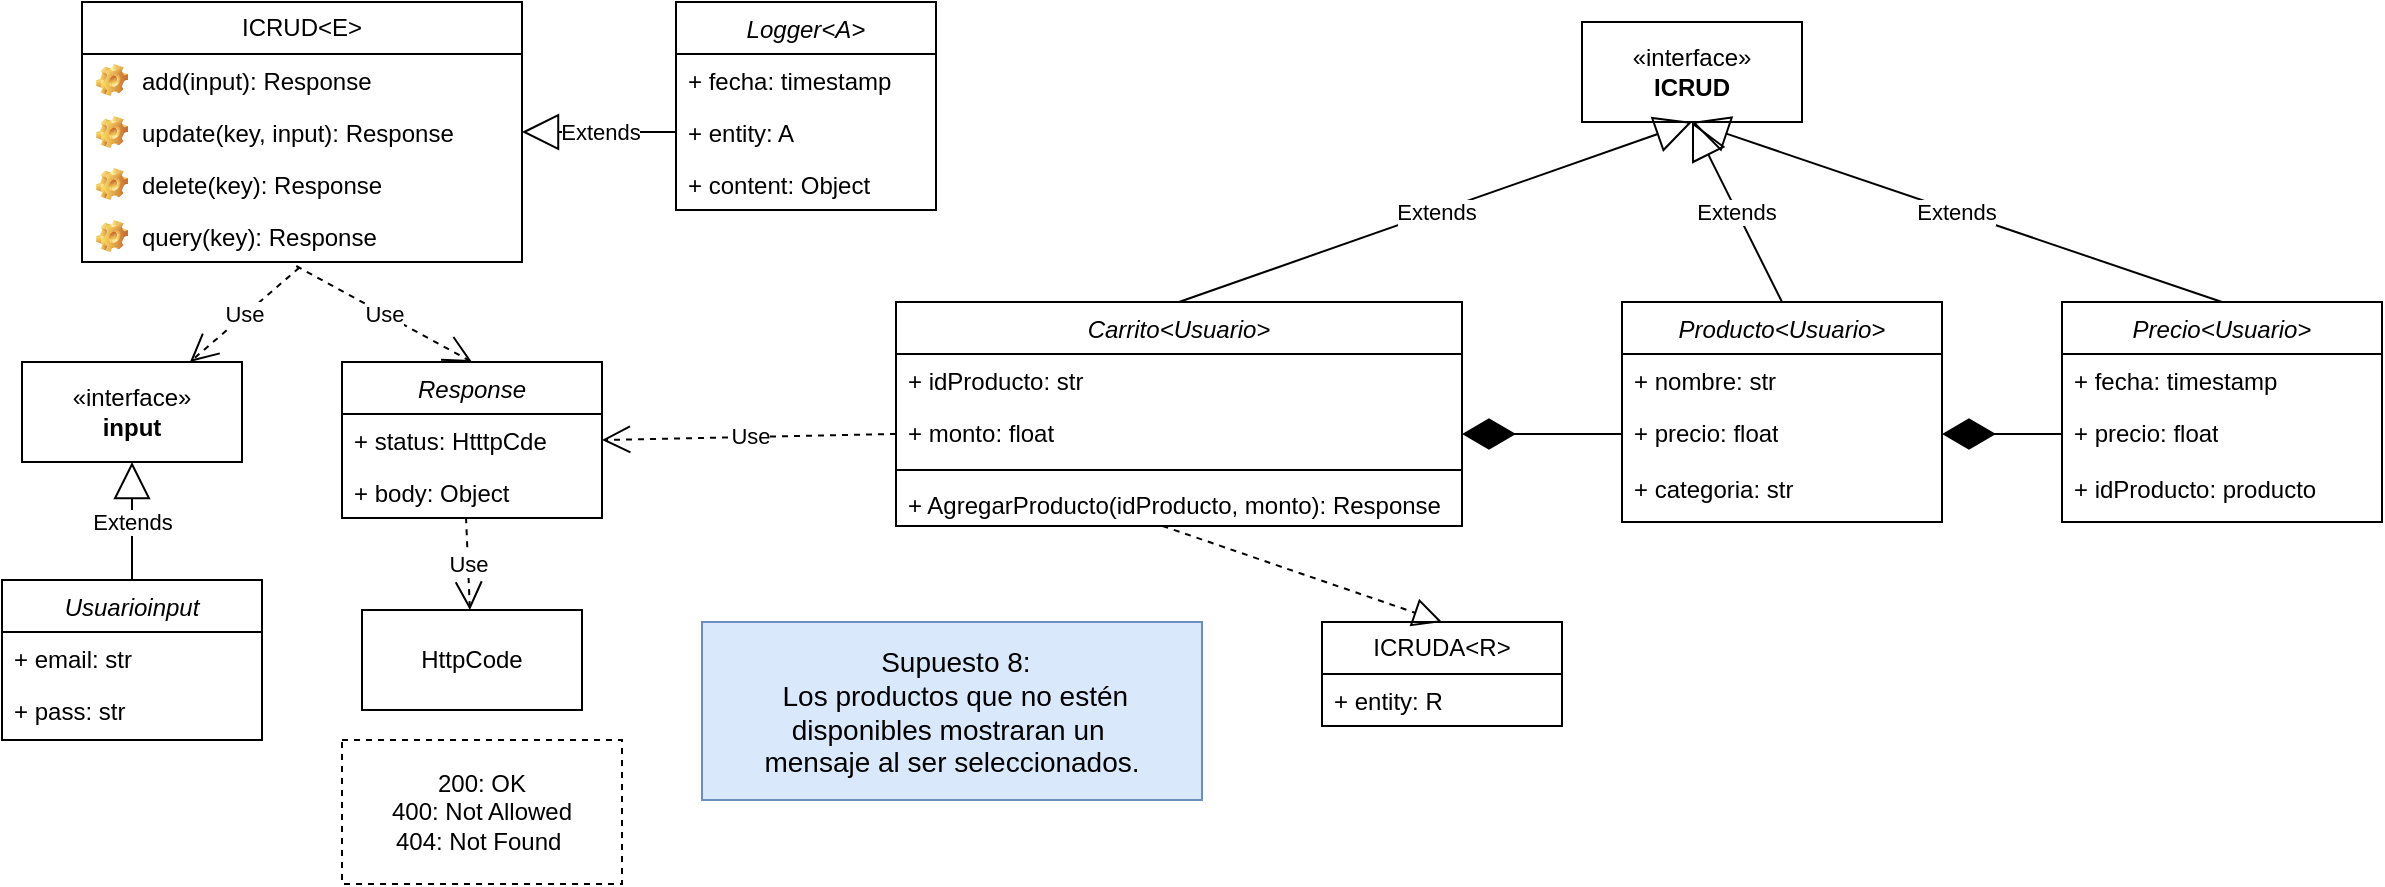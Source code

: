 <mxfile version="28.2.7">
  <diagram id="C5RBs43oDa-KdzZeNtuy" name="Page-1">
    <mxGraphModel dx="1410" dy="698" grid="1" gridSize="10" guides="1" tooltips="1" connect="1" arrows="1" fold="1" page="1" pageScale="1" pageWidth="827" pageHeight="1169" math="0" shadow="0">
      <root>
        <mxCell id="WIyWlLk6GJQsqaUBKTNV-0" />
        <mxCell id="WIyWlLk6GJQsqaUBKTNV-1" parent="WIyWlLk6GJQsqaUBKTNV-0" />
        <mxCell id="8u2RJ0Y1TXKXu-lExbZd-0" value="Carrito&lt;Usuario&gt;" style="swimlane;fontStyle=2;align=center;verticalAlign=top;childLayout=stackLayout;horizontal=1;startSize=26;horizontalStack=0;resizeParent=1;resizeLast=0;collapsible=1;marginBottom=0;rounded=0;shadow=0;strokeWidth=1;" vertex="1" parent="WIyWlLk6GJQsqaUBKTNV-1">
          <mxGeometry x="827" y="410" width="283" height="112" as="geometry">
            <mxRectangle x="230" y="140" width="160" height="26" as="alternateBounds" />
          </mxGeometry>
        </mxCell>
        <mxCell id="8u2RJ0Y1TXKXu-lExbZd-1" value="+ idProducto: str" style="text;strokeColor=none;fillColor=none;align=left;verticalAlign=top;spacingLeft=4;spacingRight=4;overflow=hidden;rotatable=0;points=[[0,0.5],[1,0.5]];portConstraint=eastwest;whiteSpace=wrap;html=1;" vertex="1" parent="8u2RJ0Y1TXKXu-lExbZd-0">
          <mxGeometry y="26" width="283" height="26" as="geometry" />
        </mxCell>
        <mxCell id="8u2RJ0Y1TXKXu-lExbZd-2" value="+ monto: float" style="text;strokeColor=none;fillColor=none;align=left;verticalAlign=top;spacingLeft=4;spacingRight=4;overflow=hidden;rotatable=0;points=[[0,0.5],[1,0.5]];portConstraint=eastwest;whiteSpace=wrap;html=1;" vertex="1" parent="8u2RJ0Y1TXKXu-lExbZd-0">
          <mxGeometry y="52" width="283" height="28" as="geometry" />
        </mxCell>
        <mxCell id="8u2RJ0Y1TXKXu-lExbZd-4" value="" style="line;html=1;strokeWidth=1;align=left;verticalAlign=middle;spacingTop=-1;spacingLeft=3;spacingRight=3;rotatable=0;labelPosition=right;points=[];portConstraint=eastwest;" vertex="1" parent="8u2RJ0Y1TXKXu-lExbZd-0">
          <mxGeometry y="80" width="283" height="8" as="geometry" />
        </mxCell>
        <mxCell id="8u2RJ0Y1TXKXu-lExbZd-5" value="+ AgregarProducto(idProducto, monto): Response" style="text;strokeColor=none;fillColor=none;align=left;verticalAlign=top;spacingLeft=4;spacingRight=4;overflow=hidden;rotatable=0;points=[[0,0.5],[1,0.5]];portConstraint=eastwest;whiteSpace=wrap;html=1;" vertex="1" parent="8u2RJ0Y1TXKXu-lExbZd-0">
          <mxGeometry y="88" width="283" height="24" as="geometry" />
        </mxCell>
        <mxCell id="8u2RJ0Y1TXKXu-lExbZd-6" value="ICRUD&amp;lt;E&amp;gt;" style="swimlane;fontStyle=0;childLayout=stackLayout;horizontal=1;startSize=26;fillColor=none;horizontalStack=0;resizeParent=1;resizeParentMax=0;resizeLast=0;collapsible=1;marginBottom=0;whiteSpace=wrap;html=1;" vertex="1" parent="WIyWlLk6GJQsqaUBKTNV-1">
          <mxGeometry x="420" y="260" width="220" height="130" as="geometry" />
        </mxCell>
        <mxCell id="8u2RJ0Y1TXKXu-lExbZd-7" value="add(input): Response" style="label;fontStyle=0;strokeColor=none;fillColor=none;align=left;verticalAlign=top;overflow=hidden;spacingLeft=28;spacingRight=4;rotatable=0;points=[[0,0.5],[1,0.5]];portConstraint=eastwest;imageWidth=16;imageHeight=16;whiteSpace=wrap;html=1;image=img/clipart/Gear_128x128.png" vertex="1" parent="8u2RJ0Y1TXKXu-lExbZd-6">
          <mxGeometry y="26" width="220" height="26" as="geometry" />
        </mxCell>
        <mxCell id="8u2RJ0Y1TXKXu-lExbZd-8" value="update(key, input): Response" style="label;fontStyle=0;strokeColor=none;fillColor=none;align=left;verticalAlign=top;overflow=hidden;spacingLeft=28;spacingRight=4;rotatable=0;points=[[0,0.5],[1,0.5]];portConstraint=eastwest;imageWidth=16;imageHeight=16;whiteSpace=wrap;html=1;image=img/clipart/Gear_128x128.png" vertex="1" parent="8u2RJ0Y1TXKXu-lExbZd-6">
          <mxGeometry y="52" width="220" height="26" as="geometry" />
        </mxCell>
        <mxCell id="8u2RJ0Y1TXKXu-lExbZd-9" value="delete(key): Response" style="label;fontStyle=0;strokeColor=none;fillColor=none;align=left;verticalAlign=top;overflow=hidden;spacingLeft=28;spacingRight=4;rotatable=0;points=[[0,0.5],[1,0.5]];portConstraint=eastwest;imageWidth=16;imageHeight=16;whiteSpace=wrap;html=1;image=img/clipart/Gear_128x128.png" vertex="1" parent="8u2RJ0Y1TXKXu-lExbZd-6">
          <mxGeometry y="78" width="220" height="26" as="geometry" />
        </mxCell>
        <mxCell id="8u2RJ0Y1TXKXu-lExbZd-10" value="query(key): Response" style="label;fontStyle=0;strokeColor=none;fillColor=none;align=left;verticalAlign=top;overflow=hidden;spacingLeft=28;spacingRight=4;rotatable=0;points=[[0,0.5],[1,0.5]];portConstraint=eastwest;imageWidth=16;imageHeight=16;whiteSpace=wrap;html=1;image=img/clipart/Gear_128x128.png" vertex="1" parent="8u2RJ0Y1TXKXu-lExbZd-6">
          <mxGeometry y="104" width="220" height="26" as="geometry" />
        </mxCell>
        <mxCell id="8u2RJ0Y1TXKXu-lExbZd-11" value="«interface»&lt;br&gt;&lt;b&gt;input&lt;/b&gt;" style="html=1;whiteSpace=wrap;" vertex="1" parent="WIyWlLk6GJQsqaUBKTNV-1">
          <mxGeometry x="390" y="440" width="110" height="50" as="geometry" />
        </mxCell>
        <mxCell id="8u2RJ0Y1TXKXu-lExbZd-12" value="Use" style="endArrow=open;endSize=12;dashed=1;html=1;rounded=0;exitX=0.494;exitY=1.108;exitDx=0;exitDy=0;exitPerimeter=0;" edge="1" parent="WIyWlLk6GJQsqaUBKTNV-1" source="8u2RJ0Y1TXKXu-lExbZd-10" target="8u2RJ0Y1TXKXu-lExbZd-11">
          <mxGeometry width="160" relative="1" as="geometry">
            <mxPoint x="570" y="490" as="sourcePoint" />
            <mxPoint x="490" y="480" as="targetPoint" />
          </mxGeometry>
        </mxCell>
        <mxCell id="8u2RJ0Y1TXKXu-lExbZd-13" value="Usuarioinput" style="swimlane;fontStyle=2;align=center;verticalAlign=top;childLayout=stackLayout;horizontal=1;startSize=26;horizontalStack=0;resizeParent=1;resizeLast=0;collapsible=1;marginBottom=0;rounded=0;shadow=0;strokeWidth=1;" vertex="1" parent="WIyWlLk6GJQsqaUBKTNV-1">
          <mxGeometry x="380" y="549" width="130" height="80" as="geometry">
            <mxRectangle x="230" y="140" width="160" height="26" as="alternateBounds" />
          </mxGeometry>
        </mxCell>
        <mxCell id="8u2RJ0Y1TXKXu-lExbZd-14" value="+ email: str" style="text;strokeColor=none;fillColor=none;align=left;verticalAlign=top;spacingLeft=4;spacingRight=4;overflow=hidden;rotatable=0;points=[[0,0.5],[1,0.5]];portConstraint=eastwest;whiteSpace=wrap;html=1;" vertex="1" parent="8u2RJ0Y1TXKXu-lExbZd-13">
          <mxGeometry y="26" width="130" height="26" as="geometry" />
        </mxCell>
        <mxCell id="8u2RJ0Y1TXKXu-lExbZd-15" value="+ pass: str" style="text;strokeColor=none;fillColor=none;align=left;verticalAlign=top;spacingLeft=4;spacingRight=4;overflow=hidden;rotatable=0;points=[[0,0.5],[1,0.5]];portConstraint=eastwest;whiteSpace=wrap;html=1;" vertex="1" parent="8u2RJ0Y1TXKXu-lExbZd-13">
          <mxGeometry y="52" width="130" height="20" as="geometry" />
        </mxCell>
        <mxCell id="8u2RJ0Y1TXKXu-lExbZd-16" value="Extends" style="endArrow=block;endSize=16;endFill=0;html=1;rounded=0;exitX=0.5;exitY=0;exitDx=0;exitDy=0;entryX=0.5;entryY=1;entryDx=0;entryDy=0;" edge="1" parent="WIyWlLk6GJQsqaUBKTNV-1" source="8u2RJ0Y1TXKXu-lExbZd-13" target="8u2RJ0Y1TXKXu-lExbZd-11">
          <mxGeometry width="160" relative="1" as="geometry">
            <mxPoint x="620" y="490" as="sourcePoint" />
            <mxPoint x="780" y="490" as="targetPoint" />
          </mxGeometry>
        </mxCell>
        <mxCell id="8u2RJ0Y1TXKXu-lExbZd-17" value="Response" style="swimlane;fontStyle=2;align=center;verticalAlign=top;childLayout=stackLayout;horizontal=1;startSize=26;horizontalStack=0;resizeParent=1;resizeLast=0;collapsible=1;marginBottom=0;rounded=0;shadow=0;strokeWidth=1;" vertex="1" parent="WIyWlLk6GJQsqaUBKTNV-1">
          <mxGeometry x="550" y="440" width="130" height="78" as="geometry">
            <mxRectangle x="230" y="140" width="160" height="26" as="alternateBounds" />
          </mxGeometry>
        </mxCell>
        <mxCell id="8u2RJ0Y1TXKXu-lExbZd-18" value="+ status: HtttpCde" style="text;strokeColor=none;fillColor=none;align=left;verticalAlign=top;spacingLeft=4;spacingRight=4;overflow=hidden;rotatable=0;points=[[0,0.5],[1,0.5]];portConstraint=eastwest;whiteSpace=wrap;html=1;" vertex="1" parent="8u2RJ0Y1TXKXu-lExbZd-17">
          <mxGeometry y="26" width="130" height="26" as="geometry" />
        </mxCell>
        <mxCell id="8u2RJ0Y1TXKXu-lExbZd-19" value="+ body: Object" style="text;strokeColor=none;fillColor=none;align=left;verticalAlign=top;spacingLeft=4;spacingRight=4;overflow=hidden;rotatable=0;points=[[0,0.5],[1,0.5]];portConstraint=eastwest;whiteSpace=wrap;html=1;" vertex="1" parent="8u2RJ0Y1TXKXu-lExbZd-17">
          <mxGeometry y="52" width="130" height="26" as="geometry" />
        </mxCell>
        <mxCell id="8u2RJ0Y1TXKXu-lExbZd-20" value="Use" style="endArrow=open;endSize=12;dashed=1;html=1;rounded=0;entryX=0.5;entryY=0;entryDx=0;entryDy=0;exitX=0.487;exitY=1.077;exitDx=0;exitDy=0;exitPerimeter=0;" edge="1" parent="WIyWlLk6GJQsqaUBKTNV-1" source="8u2RJ0Y1TXKXu-lExbZd-10" target="8u2RJ0Y1TXKXu-lExbZd-17">
          <mxGeometry width="160" relative="1" as="geometry">
            <mxPoint x="530" y="400" as="sourcePoint" />
            <mxPoint x="510" y="447" as="targetPoint" />
          </mxGeometry>
        </mxCell>
        <mxCell id="8u2RJ0Y1TXKXu-lExbZd-21" value="HttpCode" style="html=1;whiteSpace=wrap;" vertex="1" parent="WIyWlLk6GJQsqaUBKTNV-1">
          <mxGeometry x="560" y="564" width="110" height="50" as="geometry" />
        </mxCell>
        <mxCell id="8u2RJ0Y1TXKXu-lExbZd-22" value="Use" style="endArrow=open;endSize=12;dashed=1;html=1;rounded=0;exitX=0.477;exitY=0.985;exitDx=0;exitDy=0;exitPerimeter=0;" edge="1" parent="WIyWlLk6GJQsqaUBKTNV-1" source="8u2RJ0Y1TXKXu-lExbZd-19" target="8u2RJ0Y1TXKXu-lExbZd-21">
          <mxGeometry width="160" relative="1" as="geometry">
            <mxPoint x="845" y="520" as="sourcePoint" />
            <mxPoint x="790" y="567" as="targetPoint" />
          </mxGeometry>
        </mxCell>
        <mxCell id="8u2RJ0Y1TXKXu-lExbZd-23" value="«interface»&lt;br&gt;&lt;b&gt;ICRUD&lt;/b&gt;" style="html=1;whiteSpace=wrap;" vertex="1" parent="WIyWlLk6GJQsqaUBKTNV-1">
          <mxGeometry x="1170" y="270" width="110" height="50" as="geometry" />
        </mxCell>
        <mxCell id="8u2RJ0Y1TXKXu-lExbZd-26" value="&lt;font style=&quot;font-size: 14px;&quot;&gt;&amp;nbsp;Supuesto 8:&lt;/font&gt;&lt;div&gt;&amp;nbsp;&lt;font style=&quot;font-size: 14px;&quot;&gt;Los productos que no estén disponibles mostraran un&amp;nbsp;&lt;/font&gt;&lt;/div&gt;&lt;div&gt;&lt;font style=&quot;font-size: 14px;&quot;&gt;mensaje al ser seleccionados.&lt;/font&gt;&lt;/div&gt;" style="html=1;whiteSpace=wrap;fillColor=#dae8fc;strokeColor=#6c8ebf;" vertex="1" parent="WIyWlLk6GJQsqaUBKTNV-1">
          <mxGeometry x="730" y="570" width="250" height="89" as="geometry" />
        </mxCell>
        <mxCell id="8u2RJ0Y1TXKXu-lExbZd-27" value="200: OK&lt;div&gt;400: Not Allowed&lt;/div&gt;&lt;div&gt;&lt;div&gt;404: Not Found&amp;nbsp;&lt;/div&gt;&lt;/div&gt;" style="html=1;whiteSpace=wrap;dashed=1;" vertex="1" parent="WIyWlLk6GJQsqaUBKTNV-1">
          <mxGeometry x="550" y="629" width="140" height="72" as="geometry" />
        </mxCell>
        <mxCell id="8u2RJ0Y1TXKXu-lExbZd-28" value="Logger&lt;A&gt;" style="swimlane;fontStyle=2;align=center;verticalAlign=top;childLayout=stackLayout;horizontal=1;startSize=26;horizontalStack=0;resizeParent=1;resizeLast=0;collapsible=1;marginBottom=0;rounded=0;shadow=0;strokeWidth=1;" vertex="1" parent="WIyWlLk6GJQsqaUBKTNV-1">
          <mxGeometry x="717" y="260" width="130" height="104" as="geometry">
            <mxRectangle x="230" y="140" width="160" height="26" as="alternateBounds" />
          </mxGeometry>
        </mxCell>
        <mxCell id="8u2RJ0Y1TXKXu-lExbZd-29" value="+ fecha: timestamp" style="text;strokeColor=none;fillColor=none;align=left;verticalAlign=top;spacingLeft=4;spacingRight=4;overflow=hidden;rotatable=0;points=[[0,0.5],[1,0.5]];portConstraint=eastwest;whiteSpace=wrap;html=1;" vertex="1" parent="8u2RJ0Y1TXKXu-lExbZd-28">
          <mxGeometry y="26" width="130" height="26" as="geometry" />
        </mxCell>
        <mxCell id="8u2RJ0Y1TXKXu-lExbZd-30" value="+ entity: A" style="text;strokeColor=none;fillColor=none;align=left;verticalAlign=top;spacingLeft=4;spacingRight=4;overflow=hidden;rotatable=0;points=[[0,0.5],[1,0.5]];portConstraint=eastwest;whiteSpace=wrap;html=1;" vertex="1" parent="8u2RJ0Y1TXKXu-lExbZd-28">
          <mxGeometry y="52" width="130" height="26" as="geometry" />
        </mxCell>
        <mxCell id="8u2RJ0Y1TXKXu-lExbZd-31" value="+ content: Object" style="text;strokeColor=none;fillColor=none;align=left;verticalAlign=top;spacingLeft=4;spacingRight=4;overflow=hidden;rotatable=0;points=[[0,0.5],[1,0.5]];portConstraint=eastwest;whiteSpace=wrap;html=1;" vertex="1" parent="8u2RJ0Y1TXKXu-lExbZd-28">
          <mxGeometry y="78" width="130" height="26" as="geometry" />
        </mxCell>
        <mxCell id="8u2RJ0Y1TXKXu-lExbZd-32" value="Extends" style="endArrow=block;endSize=16;endFill=0;html=1;rounded=0;exitX=0;exitY=0.5;exitDx=0;exitDy=0;" edge="1" parent="WIyWlLk6GJQsqaUBKTNV-1" source="8u2RJ0Y1TXKXu-lExbZd-30">
          <mxGeometry width="160" relative="1" as="geometry">
            <mxPoint x="660" y="504" as="sourcePoint" />
            <mxPoint x="640" y="325" as="targetPoint" />
          </mxGeometry>
        </mxCell>
        <mxCell id="8u2RJ0Y1TXKXu-lExbZd-41" value="Use" style="endArrow=open;endSize=12;dashed=1;html=1;rounded=0;entryX=1;entryY=0.5;entryDx=0;entryDy=0;exitX=0;exitY=0.5;exitDx=0;exitDy=0;" edge="1" parent="WIyWlLk6GJQsqaUBKTNV-1" source="8u2RJ0Y1TXKXu-lExbZd-2" target="8u2RJ0Y1TXKXu-lExbZd-18">
          <mxGeometry width="160" relative="1" as="geometry">
            <mxPoint x="810" y="476" as="sourcePoint" />
            <mxPoint x="740" y="600" as="targetPoint" />
            <Array as="points" />
          </mxGeometry>
        </mxCell>
        <mxCell id="8u2RJ0Y1TXKXu-lExbZd-42" value="Extends" style="endArrow=block;endSize=16;endFill=0;html=1;rounded=0;exitX=0.5;exitY=0;exitDx=0;exitDy=0;entryX=0.5;entryY=1;entryDx=0;entryDy=0;" edge="1" parent="WIyWlLk6GJQsqaUBKTNV-1" source="8u2RJ0Y1TXKXu-lExbZd-0" target="8u2RJ0Y1TXKXu-lExbZd-23">
          <mxGeometry width="160" relative="1" as="geometry">
            <mxPoint x="1200" y="476" as="sourcePoint" />
            <mxPoint x="1150" y="360" as="targetPoint" />
          </mxGeometry>
        </mxCell>
        <mxCell id="8u2RJ0Y1TXKXu-lExbZd-43" style="edgeStyle=none;curved=1;rounded=0;orthogonalLoop=1;jettySize=auto;html=1;exitX=0.75;exitY=0;exitDx=0;exitDy=0;fontSize=12;startSize=8;endSize=8;" edge="1" parent="WIyWlLk6GJQsqaUBKTNV-1">
          <mxGeometry relative="1" as="geometry">
            <mxPoint x="1483.25" y="549" as="sourcePoint" />
            <mxPoint x="1483.25" y="549" as="targetPoint" />
          </mxGeometry>
        </mxCell>
        <mxCell id="8u2RJ0Y1TXKXu-lExbZd-44" value="ICRUDA&amp;lt;R&amp;gt;" style="swimlane;fontStyle=0;childLayout=stackLayout;horizontal=1;startSize=26;fillColor=none;horizontalStack=0;resizeParent=1;resizeParentMax=0;resizeLast=0;collapsible=1;marginBottom=0;whiteSpace=wrap;html=1;" vertex="1" parent="WIyWlLk6GJQsqaUBKTNV-1">
          <mxGeometry x="1040" y="570" width="120" height="52" as="geometry" />
        </mxCell>
        <mxCell id="8u2RJ0Y1TXKXu-lExbZd-45" value="+ entity: R" style="text;strokeColor=none;fillColor=none;align=left;verticalAlign=top;spacingLeft=4;spacingRight=4;overflow=hidden;rotatable=0;points=[[0,0.5],[1,0.5]];portConstraint=eastwest;whiteSpace=wrap;html=1;" vertex="1" parent="8u2RJ0Y1TXKXu-lExbZd-44">
          <mxGeometry y="26" width="120" height="26" as="geometry" />
        </mxCell>
        <mxCell id="8u2RJ0Y1TXKXu-lExbZd-47" value="" style="endArrow=block;dashed=1;endFill=0;endSize=12;html=1;rounded=0;fontSize=12;curved=1;entryX=0.5;entryY=0;entryDx=0;entryDy=0;exitX=0.471;exitY=1;exitDx=0;exitDy=0;exitPerimeter=0;" edge="1" parent="WIyWlLk6GJQsqaUBKTNV-1" source="8u2RJ0Y1TXKXu-lExbZd-5" target="8u2RJ0Y1TXKXu-lExbZd-44">
          <mxGeometry width="160" relative="1" as="geometry">
            <mxPoint x="1200" y="476" as="sourcePoint" />
            <mxPoint x="1152" y="703" as="targetPoint" />
          </mxGeometry>
        </mxCell>
        <mxCell id="8u2RJ0Y1TXKXu-lExbZd-49" value="Producto&lt;Usuario&gt;" style="swimlane;fontStyle=2;align=center;verticalAlign=top;childLayout=stackLayout;horizontal=1;startSize=26;horizontalStack=0;resizeParent=1;resizeLast=0;collapsible=1;marginBottom=0;rounded=0;shadow=0;strokeWidth=1;" vertex="1" parent="WIyWlLk6GJQsqaUBKTNV-1">
          <mxGeometry x="1190" y="410" width="160" height="110" as="geometry">
            <mxRectangle x="230" y="140" width="160" height="26" as="alternateBounds" />
          </mxGeometry>
        </mxCell>
        <mxCell id="8u2RJ0Y1TXKXu-lExbZd-50" value="+ nombre: str" style="text;strokeColor=none;fillColor=none;align=left;verticalAlign=top;spacingLeft=4;spacingRight=4;overflow=hidden;rotatable=0;points=[[0,0.5],[1,0.5]];portConstraint=eastwest;whiteSpace=wrap;html=1;" vertex="1" parent="8u2RJ0Y1TXKXu-lExbZd-49">
          <mxGeometry y="26" width="160" height="26" as="geometry" />
        </mxCell>
        <mxCell id="8u2RJ0Y1TXKXu-lExbZd-51" value="+ precio: float" style="text;strokeColor=none;fillColor=none;align=left;verticalAlign=top;spacingLeft=4;spacingRight=4;overflow=hidden;rotatable=0;points=[[0,0.5],[1,0.5]];portConstraint=eastwest;whiteSpace=wrap;html=1;" vertex="1" parent="8u2RJ0Y1TXKXu-lExbZd-49">
          <mxGeometry y="52" width="160" height="28" as="geometry" />
        </mxCell>
        <mxCell id="8u2RJ0Y1TXKXu-lExbZd-54" value="+ categoria: str" style="text;strokeColor=none;fillColor=none;align=left;verticalAlign=top;spacingLeft=4;spacingRight=4;overflow=hidden;rotatable=0;points=[[0,0.5],[1,0.5]];portConstraint=eastwest;whiteSpace=wrap;html=1;" vertex="1" parent="8u2RJ0Y1TXKXu-lExbZd-49">
          <mxGeometry y="80" width="160" height="26" as="geometry" />
        </mxCell>
        <mxCell id="8u2RJ0Y1TXKXu-lExbZd-58" value="Precio&lt;Usuario&gt;" style="swimlane;fontStyle=2;align=center;verticalAlign=top;childLayout=stackLayout;horizontal=1;startSize=26;horizontalStack=0;resizeParent=1;resizeLast=0;collapsible=1;marginBottom=0;rounded=0;shadow=0;strokeWidth=1;" vertex="1" parent="WIyWlLk6GJQsqaUBKTNV-1">
          <mxGeometry x="1410" y="410" width="160" height="110" as="geometry">
            <mxRectangle x="230" y="140" width="160" height="26" as="alternateBounds" />
          </mxGeometry>
        </mxCell>
        <mxCell id="8u2RJ0Y1TXKXu-lExbZd-59" value="+ fecha: timestamp" style="text;strokeColor=none;fillColor=none;align=left;verticalAlign=top;spacingLeft=4;spacingRight=4;overflow=hidden;rotatable=0;points=[[0,0.5],[1,0.5]];portConstraint=eastwest;whiteSpace=wrap;html=1;" vertex="1" parent="8u2RJ0Y1TXKXu-lExbZd-58">
          <mxGeometry y="26" width="160" height="26" as="geometry" />
        </mxCell>
        <mxCell id="8u2RJ0Y1TXKXu-lExbZd-60" value="+ precio: float" style="text;strokeColor=none;fillColor=none;align=left;verticalAlign=top;spacingLeft=4;spacingRight=4;overflow=hidden;rotatable=0;points=[[0,0.5],[1,0.5]];portConstraint=eastwest;whiteSpace=wrap;html=1;" vertex="1" parent="8u2RJ0Y1TXKXu-lExbZd-58">
          <mxGeometry y="52" width="160" height="28" as="geometry" />
        </mxCell>
        <mxCell id="8u2RJ0Y1TXKXu-lExbZd-61" value="+ idProducto: producto" style="text;strokeColor=none;fillColor=none;align=left;verticalAlign=top;spacingLeft=4;spacingRight=4;overflow=hidden;rotatable=0;points=[[0,0.5],[1,0.5]];portConstraint=eastwest;whiteSpace=wrap;html=1;" vertex="1" parent="8u2RJ0Y1TXKXu-lExbZd-58">
          <mxGeometry y="80" width="160" height="26" as="geometry" />
        </mxCell>
        <mxCell id="8u2RJ0Y1TXKXu-lExbZd-62" value="" style="endArrow=diamondThin;endFill=1;endSize=24;html=1;rounded=0;entryX=1;entryY=0.5;entryDx=0;entryDy=0;exitX=0;exitY=0.5;exitDx=0;exitDy=0;" edge="1" parent="WIyWlLk6GJQsqaUBKTNV-1" source="8u2RJ0Y1TXKXu-lExbZd-51" target="8u2RJ0Y1TXKXu-lExbZd-2">
          <mxGeometry width="160" relative="1" as="geometry">
            <mxPoint x="980" y="600" as="sourcePoint" />
            <mxPoint x="1140" y="600" as="targetPoint" />
          </mxGeometry>
        </mxCell>
        <mxCell id="8u2RJ0Y1TXKXu-lExbZd-63" value="" style="endArrow=diamondThin;endFill=1;endSize=24;html=1;rounded=0;entryX=1;entryY=0.5;entryDx=0;entryDy=0;exitX=0;exitY=0.5;exitDx=0;exitDy=0;" edge="1" parent="WIyWlLk6GJQsqaUBKTNV-1" source="8u2RJ0Y1TXKXu-lExbZd-60" target="8u2RJ0Y1TXKXu-lExbZd-51">
          <mxGeometry width="160" relative="1" as="geometry">
            <mxPoint x="1290" y="580" as="sourcePoint" />
            <mxPoint x="1210" y="580" as="targetPoint" />
          </mxGeometry>
        </mxCell>
        <mxCell id="8u2RJ0Y1TXKXu-lExbZd-64" value="Extends" style="endArrow=block;endSize=16;endFill=0;html=1;rounded=0;exitX=0.5;exitY=0;exitDx=0;exitDy=0;entryX=0.5;entryY=1;entryDx=0;entryDy=0;" edge="1" parent="WIyWlLk6GJQsqaUBKTNV-1" source="8u2RJ0Y1TXKXu-lExbZd-49" target="8u2RJ0Y1TXKXu-lExbZd-23">
          <mxGeometry width="160" relative="1" as="geometry">
            <mxPoint x="1070" y="420" as="sourcePoint" />
            <mxPoint x="1216" y="360" as="targetPoint" />
          </mxGeometry>
        </mxCell>
        <mxCell id="8u2RJ0Y1TXKXu-lExbZd-65" value="Extends" style="endArrow=block;endSize=16;endFill=0;html=1;rounded=0;exitX=0.5;exitY=0;exitDx=0;exitDy=0;entryX=0.5;entryY=1;entryDx=0;entryDy=0;" edge="1" parent="WIyWlLk6GJQsqaUBKTNV-1" source="8u2RJ0Y1TXKXu-lExbZd-58" target="8u2RJ0Y1TXKXu-lExbZd-23">
          <mxGeometry width="160" relative="1" as="geometry">
            <mxPoint x="1385" y="430" as="sourcePoint" />
            <mxPoint x="1340" y="340" as="targetPoint" />
          </mxGeometry>
        </mxCell>
      </root>
    </mxGraphModel>
  </diagram>
</mxfile>
